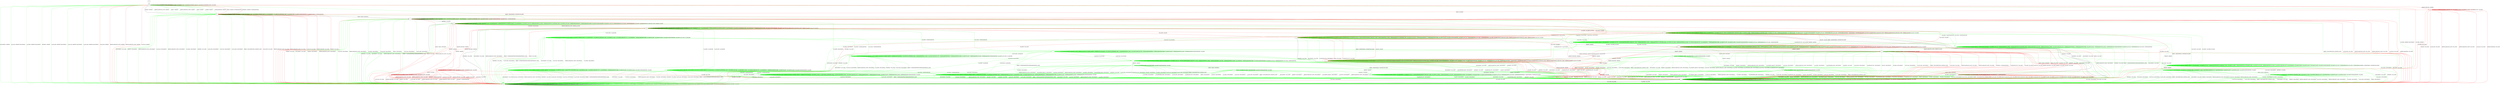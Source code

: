 digraph "" {
	graph ["Incoming time"=0.21213626861572266,
		"Outgoing time"=0.30437493324279785,
		Output="{'States': 36, 'Transitions': 837, 'Filename': '../results/ssh/DropBear-OpenSSH-cvc4-4.dot'}",
		Reference="{'States': 18, 'Transitions': 222, 'Filename': '../subjects/ssh/DropBear.dot'}",
		Solver=cvc4,
		Updated="{'States': 32, 'Transitions': 683, 'Filename': '../subjects/ssh/OpenSSH.dot'}",
		"f-measure"=0.15027624309392265,
		precision=0.09956076134699854,
		recall=0.3063063063063063
	];
	a -> a	[key=0,
		label="UA_PK_NOK / NO_CONN"];
	a -> a	[key=1,
		label="KEX30 / NO_CONN"];
	a -> a	[key=2,
		label="SERVICE_REQUEST_AUTH / NO_CONN"];
	a -> a	[key=3,
		label="SERVICE_REQUEST_CONN / NO_CONN"];
	a -> a	[key=4,
		label="NEWKEYS / NO_CONN"];
	a -> a	[key=5,
		label="CH_REQUEST_PTY / NO_CONN"];
	a -> a	[key=6,
		label="CH_OPEN / CH_MAX"];
	a -> a	[key=7,
		label="CH_DATA / NO_CONN"];
	a -> a	[key=8,
		label="UA_PK_OK / NO_CONN"];
	a -> a	[key=9,
		label="KEXINIT / NO_CONN"];
	a -> a	[key=10,
		label="CH_EOF / NO_CONN"];
	a -> a	[key=11,
		color=green,
		label="DISCONNECT / NO_CONN"];
	a -> a	[key=12,
		color=green,
		label="CH_WINDOW_ADJUST / NO_CONN"];
	a -> a	[key=13,
		color=green,
		label="DEBUG / NO_CONN"];
	a -> a	[key=14,
		color=green,
		label="UA_NONE / NO_CONN"];
	a -> a	[key=15,
		color=green,
		label="CH_EXTENDED_DATA / NO_CONN"];
	a -> a	[key=16,
		color=green,
		label="IGNORE / NO_CONN"];
	a -> a	[key=17,
		color=green,
		label="UNIMPLEMENTED / NO_CONN"];
	a -> a	[key=18,
		color=green,
		label="UA_PW_OK / NO_CONN"];
	a -> a	[key=19,
		color=green,
		label="UA_PW_NOK / NO_CONN"];
	a -> a	[key=20,
		color=green,
		label="REKEY / NO_CONN|NO_CONN|NO_CONN"];
	a -> a	[key=21,
		color=red,
		label="KEXINIT_PROCEED / NO_CONN"];
	a -> n	[key=0,
		label="CH_CLOSE / NO_CONN"];
	b -> d	[key=0];
	c -> a	[key=0,
		color=green,
		label="DISCONNECT / NO_CONN"];
	c -> a	[key=1,
		color=green,
		label="KEXINIT / DISCONNECT"];
	c -> a	[key=2,
		color=green,
		label="SERVICE_REQUEST_AUTH / DISCONNECT"];
	c -> a	[key=3,
		color=green,
		label="CH_WINDOW_ADJUST / DISCONNECT"];
	c -> a	[key=4,
		color=green,
		label="UA_PK_OK / DISCONNECT"];
	c -> a	[key=5,
		color=green,
		label="SERVICE_REQUEST_CONN / DISCONNECT"];
	c -> a	[key=6,
		color=green,
		label="UA_NONE / DISCONNECT"];
	c -> a	[key=7,
		color=green,
		label="CH_EXTENDED_DATA / DISCONNECT"];
	c -> a	[key=8,
		color=green,
		label="UA_PK_NOK / DISCONNECT"];
	c -> a	[key=9,
		color=green,
		label="CH_REQUEST_PTY / DISCONNECT"];
	c -> a	[key=10,
		color=green,
		label="KEX30 / DISCONNECT"];
	c -> a	[key=11,
		color=green,
		label="CH_EOF / DISCONNECT"];
	c -> a	[key=12,
		color=green,
		label="CH_DATA / DISCONNECT"];
	c -> a	[key=13,
		color=green,
		label="UA_PW_OK / DISCONNECT"];
	c -> a	[key=14,
		color=green,
		label="UA_PW_NOK / DISCONNECT"];
	c -> a	[key=15,
		color=green,
		label="REKEY / DISCONNECT|NO_CONN|NO_CONN"];
	c -> a	[key=16,
		color=red,
		label="UA_PK_NOK / NO_CONN"];
	c -> a	[key=17,
		color=red,
		label="SERVICE_REQUEST_AUTH / NO_CONN"];
	c -> a	[key=18,
		color=red,
		label="SERVICE_REQUEST_CONN / NO_CONN"];
	c -> a	[key=19,
		color=red,
		label="CH_REQUEST_PTY / NO_CONN"];
	c -> a	[key=20,
		color=red,
		label="CH_DATA / NO_CONN"];
	c -> a	[key=21,
		color=red,
		label="UA_PK_OK / NO_CONN"];
	c -> a	[key=22,
		color=red,
		label="KEXINIT_PROCEED / NO_CONN"];
	c -> a	[key=23,
		color=red,
		label="KEXINIT / NO_CONN"];
	c -> a	[key=24,
		color=red,
		label="CH_EOF / NO_CONN"];
	c -> c	[key=0,
		label="CH_OPEN / CH_MAX"];
	c -> c	[key=1,
		color=green,
		label="DEBUG / NO_RESP"];
	c -> c	[key=2,
		color=green,
		label="IGNORE / NO_RESP"];
	c -> c	[key=3,
		color=green,
		label="UNIMPLEMENTED / NO_RESP"];
	c -> c	[key=4,
		color=red,
		label="KEX30 / UNIMPLEMENTED"];
	c -> h	[key=0,
		label="NEWKEYS / NO_RESP"];
	c -> n	[key=0,
		color=green,
		label="CH_CLOSE / DISCONNECT"];
	c -> n	[key=1,
		color=red,
		label="CH_CLOSE / NO_CONN"];
	d -> a	[key=0,
		color=green,
		label="CH_OPEN / KEXINIT+DISCONNECT"];
	d -> a	[key=1,
		color=red,
		label="CH_OPEN / KEXINIT"];
	d -> d	[key=0,
		label="CH_REQUEST_PTY / CH_NONE"];
	d -> d	[key=1,
		label="CH_DATA / CH_NONE"];
	d -> d	[key=2,
		label="CH_CLOSE / CH_NONE"];
	d -> d	[key=3,
		label="CH_EOF / CH_NONE"];
	d -> d	[key=4,
		color=green,
		label="CH_WINDOW_ADJUST / CH_NONE"];
	d -> d	[key=5,
		color=green,
		label="CH_EXTENDED_DATA / CH_NONE"];
	d -> g	[key=0,
		label="KEXINIT / KEXINIT"];
	d -> g	[key=1,
		color=green,
		label="SERVICE_REQUEST_AUTH / KEXINIT"];
	d -> g	[key=2,
		color=green,
		label="DEBUG / KEXINIT"];
	d -> g	[key=3,
		color=green,
		label="SERVICE_REQUEST_CONN / KEXINIT"];
	d -> g	[key=4,
		color=green,
		label="KEX30 / KEXINIT"];
	d -> g	[key=5,
		color=green,
		label="IGNORE / KEXINIT"];
	d -> g	[key=6,
		color=green,
		label="UNIMPLEMENTED / KEXINIT"];
	d -> g	[key=7,
		color=red,
		label="KEX30 / KEXINIT+UNIMPLEMENTED"];
	d -> g	[key=8,
		color=red,
		label="NEWKEYS / KEXINIT+UNIMPLEMENTED"];
	d -> k	[key=0,
		color=green,
		label="REKEY / KEXINIT|KEX31+NEWKEYS|NO_RESP"];
	d -> n	[key=0,
		color=green,
		label="DISCONNECT / KEXINIT"];
	d -> n	[key=1,
		color=green,
		label="UA_PK_OK / KEXINIT+DISCONNECT"];
	d -> n	[key=2,
		color=green,
		label="UA_NONE / KEXINIT+DISCONNECT"];
	d -> n	[key=3,
		color=green,
		label="NEWKEYS / KEXINIT"];
	d -> n	[key=4,
		color=green,
		label="UA_PK_NOK / KEXINIT+DISCONNECT"];
	d -> n	[key=5,
		color=green,
		label="UA_PW_OK / KEXINIT+DISCONNECT"];
	d -> n	[key=6,
		color=green,
		label="UA_PW_NOK / KEXINIT+DISCONNECT"];
	d -> n	[key=7,
		color=red,
		label="UA_PK_NOK / KEXINIT"];
	d -> n	[key=8,
		color=red,
		label="SERVICE_REQUEST_AUTH / KEXINIT"];
	d -> n	[key=9,
		color=red,
		label="SERVICE_REQUEST_CONN / KEXINIT"];
	d -> n	[key=10,
		color=red,
		label="UA_PK_OK / KEXINIT"];
	gg	[color=red];
	d -> gg	[key=0,
		color=red,
		label="KEXINIT_PROCEED / KEXINIT"];
	e -> a	[key=0,
		label="NEWKEYS / NO_CONN"];
	e -> a	[key=1,
		color=green,
		label="DISCONNECT / NO_CONN"];
	e -> a	[key=2,
		color=green,
		label="CH_REQUEST_PTY / DISCONNECT"];
	e -> a	[key=3,
		color=red,
		label="KEX30 / NO_CONN"];
	e -> a	[key=4,
		color=red,
		label="CH_REQUEST_PTY / NO_CONN"];
	e -> e	[key=0,
		label="CH_OPEN / CH_MAX"];
	e -> e	[key=1,
		label="CH_DATA / NO_RESP"];
	e -> e	[key=2,
		color=green,
		label="SERVICE_REQUEST_AUTH / UNIMPLEMENTED"];
	e -> e	[key=3,
		color=green,
		label="CH_WINDOW_ADJUST / NO_RESP"];
	e -> e	[key=4,
		color=green,
		label="DEBUG / NO_RESP"];
	e -> e	[key=5,
		color=green,
		label="UA_PK_OK / UNIMPLEMENTED"];
	e -> e	[key=6,
		color=green,
		label="SERVICE_REQUEST_CONN / UNIMPLEMENTED"];
	e -> e	[key=7,
		color=green,
		label="UA_NONE / UNIMPLEMENTED"];
	e -> e	[key=8,
		color=green,
		label="CH_EXTENDED_DATA / NO_RESP"];
	e -> e	[key=9,
		color=green,
		label="UA_PK_NOK / UNIMPLEMENTED"];
	e -> e	[key=10,
		color=green,
		label="KEX30 / UNIMPLEMENTED"];
	e -> e	[key=11,
		color=green,
		label="IGNORE / NO_RESP"];
	e -> e	[key=12,
		color=green,
		label="CH_EOF / NO_RESP"];
	e -> e	[key=13,
		color=green,
		label="UNIMPLEMENTED / NO_RESP"];
	e -> e	[key=14,
		color=green,
		label="UA_PW_OK / UNIMPLEMENTED"];
	e -> e	[key=15,
		color=green,
		label="UA_PW_NOK / UNIMPLEMENTED"];
	e -> e	[key=16,
		color=red,
		label="UA_PK_NOK / NO_RESP"];
	e -> e	[key=17,
		color=red,
		label="SERVICE_REQUEST_AUTH / SERVICE_ACCEPT"];
	e -> e	[key=18,
		color=red,
		label="SERVICE_REQUEST_CONN / SERVICE_ACCEPT"];
	e -> e	[key=19,
		color=red,
		label="UA_PK_OK / NO_RESP"];
	e -> f	[key=0,
		label="KEXINIT / KEXINIT"];
	e -> j	[key=0,
		color=green,
		label="REKEY / KEXINIT|KEX31+NEWKEYS|NO_RESP"];
	e -> j	[key=1,
		color=red,
		label="CH_EOF / CH_EOF"];
	e -> m	[key=0,
		color=red,
		label="CH_CLOSE / CH_EOF"];
	p	[color=green];
	e -> p	[key=0,
		color=green,
		label="CH_CLOSE / CH_CLOSE"];
	jj	[color=red];
	e -> jj	[key=0,
		color=red,
		label="KEXINIT_PROCEED / KEXINIT"];
	f -> a	[key=0,
		color=green,
		label="DISCONNECT / NO_CONN"];
	f -> a	[key=1,
		color=green,
		label="KEXINIT / DISCONNECT"];
	f -> a	[key=2,
		color=green,
		label="SERVICE_REQUEST_AUTH / DISCONNECT"];
	f -> a	[key=3,
		color=green,
		label="CH_WINDOW_ADJUST / DISCONNECT"];
	f -> a	[key=4,
		color=green,
		label="UA_PK_OK / DISCONNECT"];
	f -> a	[key=5,
		color=green,
		label="SERVICE_REQUEST_CONN / DISCONNECT"];
	f -> a	[key=6,
		color=green,
		label="UA_NONE / DISCONNECT"];
	f -> a	[key=7,
		color=green,
		label="CH_EXTENDED_DATA / DISCONNECT"];
	f -> a	[key=8,
		color=green,
		label="NEWKEYS / NO_CONN"];
	f -> a	[key=9,
		color=green,
		label="UA_PK_NOK / DISCONNECT"];
	f -> a	[key=10,
		color=green,
		label="CH_REQUEST_PTY / DISCONNECT"];
	f -> a	[key=11,
		color=green,
		label="CH_EOF / DISCONNECT"];
	f -> a	[key=12,
		color=green,
		label="CH_DATA / DISCONNECT"];
	f -> a	[key=13,
		color=green,
		label="UA_PW_OK / DISCONNECT"];
	f -> a	[key=14,
		color=green,
		label="UA_PW_NOK / DISCONNECT"];
	f -> a	[key=15,
		color=green,
		label="REKEY / DISCONNECT|NO_CONN|NO_CONN"];
	f -> a	[key=16,
		color=red,
		label="UA_PK_NOK / NO_CONN"];
	f -> a	[key=17,
		color=red,
		label="SERVICE_REQUEST_AUTH / NO_CONN"];
	f -> a	[key=18,
		color=red,
		label="SERVICE_REQUEST_CONN / NO_CONN"];
	f -> a	[key=19,
		color=red,
		label="NEWKEYS / UNIMPLEMENTED"];
	f -> a	[key=20,
		color=red,
		label="CH_REQUEST_PTY / NO_CONN"];
	f -> a	[key=21,
		color=red,
		label="CH_DATA / NO_CONN"];
	f -> a	[key=22,
		color=red,
		label="UA_PK_OK / NO_CONN"];
	f -> a	[key=23,
		color=red,
		label="KEXINIT_PROCEED / NO_CONN"];
	f -> a	[key=24,
		color=red,
		label="KEXINIT / NO_CONN"];
	f -> a	[key=25,
		color=red,
		label="CH_EOF / NO_CONN"];
	f -> c	[key=0,
		color=red,
		label="KEX30 / KEX31+NEWKEYS"];
	f -> f	[key=0,
		label="CH_OPEN / CH_MAX"];
	f -> f	[key=1,
		color=green,
		label="DEBUG / NO_RESP"];
	f -> f	[key=2,
		color=green,
		label="IGNORE / NO_RESP"];
	f -> f	[key=3,
		color=green,
		label="UNIMPLEMENTED / NO_RESP"];
	f -> n	[key=0,
		color=green,
		label="CH_CLOSE / DISCONNECT"];
	f -> n	[key=1,
		color=red,
		label="CH_CLOSE / NO_CONN"];
	ff	[color=green];
	f -> ff	[key=0,
		color=green,
		label="KEX30 / KEX31+NEWKEYS"];
	g -> a	[key=0,
		color=green,
		label="CH_OPEN / DISCONNECT"];
	g -> a	[key=1,
		color=red,
		label="CH_OPEN / NO_CONN"];
	g -> g	[key=0,
		label="CH_REQUEST_PTY / CH_NONE"];
	g -> g	[key=1,
		label="CH_DATA / CH_NONE"];
	g -> g	[key=2,
		label="CH_CLOSE / CH_NONE"];
	g -> g	[key=3,
		label="CH_EOF / CH_NONE"];
	g -> g	[key=4,
		color=green,
		label="CH_WINDOW_ADJUST / CH_NONE"];
	g -> g	[key=5,
		color=green,
		label="DEBUG / NO_RESP"];
	g -> g	[key=6,
		color=green,
		label="CH_EXTENDED_DATA / CH_NONE"];
	g -> g	[key=7,
		color=green,
		label="IGNORE / NO_RESP"];
	g -> g	[key=8,
		color=green,
		label="UNIMPLEMENTED / NO_RESP"];
	g -> g	[key=9,
		color=red,
		label="NEWKEYS / UNIMPLEMENTED"];
	g -> l	[key=0,
		label="KEX30 / KEX31+NEWKEYS"];
	g -> n	[key=0,
		color=green,
		label="DISCONNECT / NO_CONN"];
	g -> n	[key=1,
		color=green,
		label="KEXINIT / DISCONNECT"];
	g -> n	[key=2,
		color=green,
		label="SERVICE_REQUEST_AUTH / DISCONNECT"];
	g -> n	[key=3,
		color=green,
		label="UA_PK_OK / DISCONNECT"];
	g -> n	[key=4,
		color=green,
		label="SERVICE_REQUEST_CONN / DISCONNECT"];
	g -> n	[key=5,
		color=green,
		label="UA_NONE / DISCONNECT"];
	g -> n	[key=6,
		color=green,
		label="NEWKEYS / NO_CONN"];
	g -> n	[key=7,
		color=green,
		label="UA_PK_NOK / DISCONNECT"];
	g -> n	[key=8,
		color=green,
		label="UA_PW_OK / DISCONNECT"];
	g -> n	[key=9,
		color=green,
		label="UA_PW_NOK / DISCONNECT"];
	g -> n	[key=10,
		color=green,
		label="REKEY / DISCONNECT|NO_CONN|NO_CONN"];
	g -> n	[key=11,
		color=red,
		label="UA_PK_NOK / NO_CONN"];
	g -> n	[key=12,
		color=red,
		label="SERVICE_REQUEST_AUTH / NO_CONN"];
	g -> n	[key=13,
		color=red,
		label="SERVICE_REQUEST_CONN / NO_CONN"];
	g -> n	[key=14,
		color=red,
		label="UA_PK_OK / NO_CONN"];
	g -> n	[key=15,
		color=red,
		label="KEXINIT_PROCEED / NO_CONN"];
	g -> n	[key=16,
		color=red,
		label="KEXINIT / NO_CONN"];
	h -> a	[key=0,
		label="NEWKEYS / NO_CONN"];
	h -> a	[key=1,
		color=green,
		label="DISCONNECT / NO_CONN"];
	h -> a	[key=2,
		color=red,
		label="KEX30 / NO_CONN"];
	h -> e	[key=0,
		color=red,
		label="CH_REQUEST_PTY / CH_SUCCESS"];
	h -> f	[key=0,
		color=red,
		label="KEXINIT / KEXINIT"];
	h -> h	[key=0,
		label="CH_OPEN / CH_MAX"];
	h -> h	[key=1,
		label="CH_DATA / NO_RESP"];
	h -> h	[key=2,
		color=green,
		label="SERVICE_REQUEST_AUTH / NO_RESP"];
	h -> h	[key=3,
		color=green,
		label="CH_WINDOW_ADJUST / NO_RESP"];
	h -> h	[key=4,
		color=green,
		label="DEBUG / NO_RESP"];
	h -> h	[key=5,
		color=green,
		label="UA_PK_OK / UNIMPLEMENTED"];
	h -> h	[key=6,
		color=green,
		label="SERVICE_REQUEST_CONN / NO_RESP"];
	h -> h	[key=7,
		color=green,
		label="UA_NONE / UNIMPLEMENTED"];
	h -> h	[key=8,
		color=green,
		label="CH_EXTENDED_DATA / NO_RESP"];
	h -> h	[key=9,
		color=green,
		label="UA_PK_NOK / UNIMPLEMENTED"];
	h -> h	[key=10,
		color=green,
		label="KEX30 / NO_RESP"];
	h -> h	[key=11,
		color=green,
		label="IGNORE / NO_RESP"];
	h -> h	[key=12,
		color=green,
		label="CH_EOF / NO_RESP"];
	h -> h	[key=13,
		color=green,
		label="UNIMPLEMENTED / NO_RESP"];
	h -> h	[key=14,
		color=green,
		label="UA_PW_OK / UNIMPLEMENTED"];
	h -> h	[key=15,
		color=green,
		label="UA_PW_NOK / UNIMPLEMENTED"];
	h -> h	[key=16,
		color=green,
		label="REKEY / KEXINIT|KEX31+NEWKEYS|NO_RESP"];
	h -> h	[key=17,
		color=red,
		label="UA_PK_NOK / NO_RESP"];
	h -> h	[key=18,
		color=red,
		label="SERVICE_REQUEST_AUTH / SERVICE_ACCEPT"];
	h -> h	[key=19,
		color=red,
		label="SERVICE_REQUEST_CONN / SERVICE_ACCEPT"];
	h -> h	[key=20,
		color=red,
		label="UA_PK_OK / NO_RESP"];
	h -> i	[key=0,
		color=red,
		label="CH_EOF / CH_EOF"];
	h -> j	[key=0,
		color=green,
		label="CH_REQUEST_PTY / CH_SUCCESS"];
	h -> m	[key=0,
		color=red,
		label="CH_CLOSE / CH_EOF"];
	v	[color=green];
	h -> v	[key=0,
		color=green,
		label="CH_CLOSE / CH_CLOSE"];
	bb	[color=green];
	h -> bb	[key=0,
		color=green,
		label="KEXINIT / KEXINIT"];
	h -> jj	[key=0,
		color=red,
		label="KEXINIT_PROCEED / KEXINIT"];
	i -> a	[key=0,
		label="NEWKEYS / NO_CONN"];
	i -> a	[key=1,
		color=green,
		label="DISCONNECT / NO_CONN"];
	i -> a	[key=2,
		color=red,
		label="KEX30 / NO_CONN"];
	i -> a	[key=3,
		color=red,
		label="CH_DATA / NO_CONN"];
	i -> e	[key=0,
		color=green,
		label="CH_REQUEST_PTY / CH_SUCCESS"];
	i -> f	[key=0,
		color=red,
		label="KEXINIT / KEXINIT"];
	i -> h	[key=0,
		color=green,
		label="REKEY / KEXINIT|KEX31+NEWKEYS|NO_RESP"];
	i -> i	[key=0,
		label="CH_OPEN / CH_MAX"];
	i -> i	[key=1,
		label="CH_EOF / NO_RESP"];
	i -> i	[key=2,
		color=green,
		label="SERVICE_REQUEST_AUTH / UNIMPLEMENTED"];
	i -> i	[key=3,
		color=green,
		label="CH_WINDOW_ADJUST / NO_RESP"];
	i -> i	[key=4,
		color=green,
		label="DEBUG / NO_RESP"];
	i -> i	[key=5,
		color=green,
		label="UA_PK_OK / UNIMPLEMENTED"];
	i -> i	[key=6,
		color=green,
		label="SERVICE_REQUEST_CONN / UNIMPLEMENTED"];
	i -> i	[key=7,
		color=green,
		label="UA_NONE / UNIMPLEMENTED"];
	i -> i	[key=8,
		color=green,
		label="CH_EXTENDED_DATA / NO_RESP"];
	i -> i	[key=9,
		color=green,
		label="UA_PK_NOK / UNIMPLEMENTED"];
	i -> i	[key=10,
		color=green,
		label="KEX30 / UNIMPLEMENTED"];
	i -> i	[key=11,
		color=green,
		label="IGNORE / NO_RESP"];
	i -> i	[key=12,
		color=green,
		label="CH_DATA / NO_RESP"];
	i -> i	[key=13,
		color=green,
		label="UNIMPLEMENTED / NO_RESP"];
	i -> i	[key=14,
		color=green,
		label="UA_PW_OK / UNIMPLEMENTED"];
	i -> i	[key=15,
		color=green,
		label="UA_PW_NOK / UNIMPLEMENTED"];
	i -> i	[key=16,
		color=red,
		label="UA_PK_NOK / NO_RESP"];
	i -> i	[key=17,
		color=red,
		label="SERVICE_REQUEST_AUTH / SERVICE_ACCEPT"];
	i -> i	[key=18,
		color=red,
		label="SERVICE_REQUEST_CONN / SERVICE_ACCEPT"];
	i -> i	[key=19,
		color=red,
		label="UA_PK_OK / NO_RESP"];
	i -> j	[key=0,
		color=red,
		label="CH_REQUEST_PTY / CH_SUCCESS"];
	i -> m	[key=0,
		color=red,
		label="CH_CLOSE / NO_RESP"];
	i -> p	[key=0,
		color=green,
		label="CH_CLOSE / CH_CLOSE"];
	i -> bb	[key=0,
		color=green,
		label="KEXINIT / KEXINIT"];
	i -> jj	[key=0,
		color=red,
		label="KEXINIT_PROCEED / KEXINIT"];
	j -> a	[key=0,
		label="NEWKEYS / NO_CONN"];
	j -> a	[key=1,
		color=green,
		label="DISCONNECT / NO_CONN"];
	j -> a	[key=2,
		color=green,
		label="CH_REQUEST_PTY / DISCONNECT"];
	j -> a	[key=3,
		color=red,
		label="KEX30 / NO_CONN"];
	j -> a	[key=4,
		color=red,
		label="CH_REQUEST_PTY / NO_CONN"];
	j -> a	[key=5,
		color=red,
		label="CH_DATA / NO_CONN"];
	j -> f	[key=0,
		label="KEXINIT / KEXINIT"];
	j -> j	[key=0,
		label="CH_OPEN / CH_MAX"];
	j -> j	[key=1,
		label="CH_EOF / NO_RESP"];
	j -> j	[key=2,
		color=green,
		label="SERVICE_REQUEST_AUTH / NO_RESP"];
	j -> j	[key=3,
		color=green,
		label="CH_WINDOW_ADJUST / NO_RESP"];
	j -> j	[key=4,
		color=green,
		label="DEBUG / NO_RESP"];
	j -> j	[key=5,
		color=green,
		label="UA_PK_OK / UNIMPLEMENTED"];
	j -> j	[key=6,
		color=green,
		label="SERVICE_REQUEST_CONN / NO_RESP"];
	j -> j	[key=7,
		color=green,
		label="UA_NONE / UNIMPLEMENTED"];
	j -> j	[key=8,
		color=green,
		label="CH_EXTENDED_DATA / NO_RESP"];
	j -> j	[key=9,
		color=green,
		label="UA_PK_NOK / UNIMPLEMENTED"];
	j -> j	[key=10,
		color=green,
		label="KEX30 / NO_RESP"];
	j -> j	[key=11,
		color=green,
		label="IGNORE / NO_RESP"];
	j -> j	[key=12,
		color=green,
		label="CH_DATA / NO_RESP"];
	j -> j	[key=13,
		color=green,
		label="UNIMPLEMENTED / NO_RESP"];
	j -> j	[key=14,
		color=green,
		label="UA_PW_OK / UNIMPLEMENTED"];
	j -> j	[key=15,
		color=green,
		label="UA_PW_NOK / UNIMPLEMENTED"];
	j -> j	[key=16,
		color=green,
		label="REKEY / KEXINIT|KEX31+NEWKEYS|NO_RESP"];
	j -> j	[key=17,
		color=red,
		label="UA_PK_NOK / NO_RESP"];
	j -> j	[key=18,
		color=red,
		label="SERVICE_REQUEST_AUTH / SERVICE_ACCEPT"];
	j -> j	[key=19,
		color=red,
		label="SERVICE_REQUEST_CONN / SERVICE_ACCEPT"];
	j -> j	[key=20,
		color=red,
		label="UA_PK_OK / NO_RESP"];
	j -> m	[key=0,
		color=red,
		label="CH_CLOSE / NO_RESP"];
	j -> v	[key=0,
		color=green,
		label="CH_CLOSE / CH_CLOSE"];
	j -> jj	[key=0,
		color=red,
		label="KEXINIT_PROCEED / KEXINIT"];
	k -> a	[key=0,
		color=red,
		label="CH_OPEN / NO_CONN"];
	k -> k	[key=0,
		label="CH_REQUEST_PTY / CH_NONE"];
	k -> k	[key=1,
		label="CH_DATA / CH_NONE"];
	k -> k	[key=2,
		label="CH_CLOSE / CH_NONE"];
	k -> k	[key=3,
		label="CH_EOF / CH_NONE"];
	k -> k	[key=4,
		color=green,
		label="KEXINIT / UNIMPLEMENTED"];
	k -> k	[key=5,
		color=green,
		label="CH_WINDOW_ADJUST / CH_NONE"];
	k -> k	[key=6,
		color=green,
		label="DEBUG / NO_RESP"];
	k -> k	[key=7,
		color=green,
		label="UA_PK_OK / UNIMPLEMENTED"];
	k -> k	[key=8,
		color=green,
		label="UA_NONE / UNIMPLEMENTED"];
	k -> k	[key=9,
		color=green,
		label="CH_EXTENDED_DATA / CH_NONE"];
	k -> k	[key=10,
		color=green,
		label="UA_PK_NOK / UNIMPLEMENTED"];
	k -> k	[key=11,
		color=green,
		label="KEX30 / UNIMPLEMENTED"];
	k -> k	[key=12,
		color=green,
		label="IGNORE / NO_RESP"];
	k -> k	[key=13,
		color=green,
		label="UNIMPLEMENTED / NO_RESP"];
	k -> k	[key=14,
		color=green,
		label="UA_PW_OK / UNIMPLEMENTED"];
	k -> k	[key=15,
		color=green,
		label="UA_PW_NOK / UNIMPLEMENTED"];
	k -> k	[key=16,
		color=red,
		label="UA_PK_NOK / UA_FAILURE"];
	k -> k	[key=17,
		color=red,
		label="SERVICE_REQUEST_AUTH / SERVICE_ACCEPT"];
	k -> m	[key=0,
		color=green,
		label="SERVICE_REQUEST_AUTH / SERVICE_ACCEPT"];
	k -> m	[key=1,
		color=red,
		label="UA_PK_OK / UA_SUCCESS"];
	k -> n	[key=0,
		label="NEWKEYS / NO_CONN"];
	k -> n	[key=1,
		color=green,
		label="DISCONNECT / NO_CONN"];
	k -> n	[key=2,
		color=green,
		label="SERVICE_REQUEST_CONN / DISCONNECT"];
	k -> n	[key=3,
		color=green,
		label="REKEY / UNIMPLEMENTED|UNIMPLEMENTED|NO_CONN"];
	k -> n	[key=4,
		color=red,
		label="KEX30 / NO_CONN"];
	k -> n	[key=5,
		color=red,
		label="SERVICE_REQUEST_CONN / NO_CONN"];
	o	[color=green];
	k -> o	[key=0,
		color=green,
		label="CH_OPEN / UNIMPLEMENTED"];
	hh	[color=red];
	k -> hh	[key=0,
		color=red,
		label="KEXINIT_PROCEED / KEXINIT"];
	ii	[color=red];
	k -> ii	[key=0,
		color=red,
		label="KEXINIT / KEXINIT"];
	l -> a	[key=0,
		color=green,
		label="CH_OPEN / DISCONNECT"];
	l -> a	[key=1,
		color=red,
		label="CH_OPEN / NO_CONN"];
	l -> k	[key=0,
		label="NEWKEYS / NO_RESP"];
	l -> l	[key=0,
		label="CH_REQUEST_PTY / CH_NONE"];
	l -> l	[key=1,
		label="CH_DATA / CH_NONE"];
	l -> l	[key=2,
		label="CH_CLOSE / CH_NONE"];
	l -> l	[key=3,
		label="CH_EOF / CH_NONE"];
	l -> l	[key=4,
		color=green,
		label="CH_WINDOW_ADJUST / CH_NONE"];
	l -> l	[key=5,
		color=green,
		label="DEBUG / NO_RESP"];
	l -> l	[key=6,
		color=green,
		label="CH_EXTENDED_DATA / CH_NONE"];
	l -> l	[key=7,
		color=green,
		label="IGNORE / NO_RESP"];
	l -> l	[key=8,
		color=green,
		label="UNIMPLEMENTED / NO_RESP"];
	l -> l	[key=9,
		color=red,
		label="KEX30 / UNIMPLEMENTED"];
	l -> n	[key=0,
		color=green,
		label="DISCONNECT / NO_CONN"];
	l -> n	[key=1,
		color=green,
		label="KEXINIT / DISCONNECT"];
	l -> n	[key=2,
		color=green,
		label="SERVICE_REQUEST_AUTH / DISCONNECT"];
	l -> n	[key=3,
		color=green,
		label="UA_PK_OK / DISCONNECT"];
	l -> n	[key=4,
		color=green,
		label="SERVICE_REQUEST_CONN / DISCONNECT"];
	l -> n	[key=5,
		color=green,
		label="UA_NONE / DISCONNECT"];
	l -> n	[key=6,
		color=green,
		label="UA_PK_NOK / DISCONNECT"];
	l -> n	[key=7,
		color=green,
		label="KEX30 / DISCONNECT"];
	l -> n	[key=8,
		color=green,
		label="UA_PW_OK / DISCONNECT"];
	l -> n	[key=9,
		color=green,
		label="UA_PW_NOK / DISCONNECT"];
	l -> n	[key=10,
		color=green,
		label="REKEY / DISCONNECT|NO_CONN|NO_CONN"];
	l -> n	[key=11,
		color=red,
		label="UA_PK_NOK / NO_CONN"];
	l -> n	[key=12,
		color=red,
		label="SERVICE_REQUEST_AUTH / NO_CONN"];
	l -> n	[key=13,
		color=red,
		label="SERVICE_REQUEST_CONN / NO_CONN"];
	l -> n	[key=14,
		color=red,
		label="UA_PK_OK / NO_CONN"];
	l -> n	[key=15,
		color=red,
		label="KEXINIT_PROCEED / NO_CONN"];
	l -> n	[key=16,
		color=red,
		label="KEXINIT / NO_CONN"];
	m -> h	[key=0,
		color=red,
		label="CH_OPEN / CH_OPEN_SUCCESS"];
	m -> m	[key=0,
		label="SERVICE_REQUEST_AUTH / SERVICE_ACCEPT"];
	m -> m	[key=1,
		label="CH_REQUEST_PTY / CH_NONE"];
	m -> m	[key=2,
		label="CH_DATA / CH_NONE"];
	m -> m	[key=3,
		label="CH_CLOSE / CH_NONE"];
	m -> m	[key=4,
		label="CH_EOF / CH_NONE"];
	m -> m	[key=5,
		color=green,
		label="KEXINIT / UNIMPLEMENTED"];
	m -> m	[key=6,
		color=green,
		label="CH_WINDOW_ADJUST / CH_NONE"];
	m -> m	[key=7,
		color=green,
		label="DEBUG / NO_RESP"];
	m -> m	[key=8,
		color=green,
		label="CH_EXTENDED_DATA / CH_NONE"];
	m -> m	[key=9,
		color=green,
		label="KEX30 / UNIMPLEMENTED"];
	m -> m	[key=10,
		color=green,
		label="IGNORE / NO_RESP"];
	m -> m	[key=11,
		color=green,
		label="UNIMPLEMENTED / NO_RESP"];
	m -> m	[key=12,
		color=red,
		label="UA_PK_NOK / NO_RESP"];
	m -> m	[key=13,
		color=red,
		label="SERVICE_REQUEST_CONN / SERVICE_ACCEPT"];
	m -> m	[key=14,
		color=red,
		label="UA_PK_OK / NO_RESP"];
	m -> n	[key=0,
		label="NEWKEYS / NO_CONN"];
	m -> n	[key=1,
		color=green,
		label="DISCONNECT / NO_CONN"];
	m -> n	[key=2,
		color=green,
		label="SERVICE_REQUEST_CONN / DISCONNECT"];
	m -> n	[key=3,
		color=green,
		label="REKEY / UNIMPLEMENTED|UNIMPLEMENTED|NO_CONN"];
	m -> n	[key=4,
		color=red,
		label="KEX30 / NO_CONN"];
	m -> p	[key=0,
		color=green,
		label="UA_PK_OK / UA_SUCCESS"];
	m -> p	[key=1,
		color=green,
		label="UA_PW_OK / UA_SUCCESS"];
	q	[color=green];
	m -> q	[key=0,
		color=green,
		label="UA_PW_NOK / UA_FAILURE"];
	r	[color=green];
	m -> r	[key=0,
		color=green,
		label="UA_NONE / UA_FAILURE"];
	s	[color=green];
	m -> s	[key=0,
		color=green,
		label="UA_PK_NOK / UA_FAILURE"];
	t	[color=green];
	m -> t	[key=0,
		color=green,
		label="CH_OPEN / UNIMPLEMENTED"];
	m -> hh	[key=0,
		color=red,
		label="KEXINIT_PROCEED / KEXINIT"];
	m -> ii	[key=0,
		color=red,
		label="KEXINIT / KEXINIT"];
	n -> a	[key=0,
		label="CH_OPEN / NO_CONN"];
	n -> n	[key=0,
		label="UA_PK_NOK / NO_CONN"];
	n -> n	[key=1,
		label="KEX30 / NO_CONN"];
	n -> n	[key=2,
		label="SERVICE_REQUEST_AUTH / NO_CONN"];
	n -> n	[key=3,
		label="SERVICE_REQUEST_CONN / NO_CONN"];
	n -> n	[key=4,
		label="NEWKEYS / NO_CONN"];
	n -> n	[key=5,
		label="CH_REQUEST_PTY / CH_NONE"];
	n -> n	[key=6,
		label="CH_DATA / CH_NONE"];
	n -> n	[key=7,
		label="UA_PK_OK / NO_CONN"];
	n -> n	[key=8,
		label="CH_CLOSE / CH_NONE"];
	n -> n	[key=9,
		label="KEXINIT / NO_CONN"];
	n -> n	[key=10,
		label="CH_EOF / CH_NONE"];
	n -> n	[key=11,
		color=green,
		label="DISCONNECT / NO_CONN"];
	n -> n	[key=12,
		color=green,
		label="CH_WINDOW_ADJUST / CH_NONE"];
	n -> n	[key=13,
		color=green,
		label="DEBUG / NO_CONN"];
	n -> n	[key=14,
		color=green,
		label="UA_NONE / NO_CONN"];
	n -> n	[key=15,
		color=green,
		label="CH_EXTENDED_DATA / CH_NONE"];
	n -> n	[key=16,
		color=green,
		label="IGNORE / NO_CONN"];
	n -> n	[key=17,
		color=green,
		label="UNIMPLEMENTED / NO_CONN"];
	n -> n	[key=18,
		color=green,
		label="UA_PW_OK / NO_CONN"];
	n -> n	[key=19,
		color=green,
		label="UA_PW_NOK / NO_CONN"];
	n -> n	[key=20,
		color=green,
		label="REKEY / NO_CONN|NO_CONN|NO_CONN"];
	n -> n	[key=21,
		color=red,
		label="KEXINIT_PROCEED / NO_CONN"];
	o -> a	[key=0,
		color=green,
		label="DISCONNECT / NO_CONN"];
	o -> a	[key=1,
		color=green,
		label="SERVICE_REQUEST_CONN / DISCONNECT"];
	o -> a	[key=2,
		color=green,
		label="NEWKEYS / NO_CONN"];
	o -> a	[key=3,
		color=green,
		label="REKEY / UNIMPLEMENTED|UNIMPLEMENTED|NO_CONN"];
	o -> k	[key=0,
		color=green,
		label="CH_CLOSE / UNIMPLEMENTED"];
	o -> o	[key=0,
		color=green,
		label="KEXINIT / UNIMPLEMENTED"];
	o -> o	[key=1,
		color=green,
		label="CH_WINDOW_ADJUST / UNIMPLEMENTED"];
	o -> o	[key=2,
		color=green,
		label="DEBUG / NO_RESP"];
	o -> o	[key=3,
		color=green,
		label="UA_PK_OK / UNIMPLEMENTED"];
	o -> o	[key=4,
		color=green,
		label="UA_NONE / UNIMPLEMENTED"];
	o -> o	[key=5,
		color=green,
		label="CH_EXTENDED_DATA / UNIMPLEMENTED"];
	o -> o	[key=6,
		color=green,
		label="UA_PK_NOK / UNIMPLEMENTED"];
	o -> o	[key=7,
		color=green,
		label="CH_OPEN / CH_MAX"];
	o -> o	[key=8,
		color=green,
		label="CH_REQUEST_PTY / UNIMPLEMENTED"];
	o -> o	[key=9,
		color=green,
		label="KEX30 / UNIMPLEMENTED"];
	o -> o	[key=10,
		color=green,
		label="IGNORE / NO_RESP"];
	o -> o	[key=11,
		color=green,
		label="CH_EOF / UNIMPLEMENTED"];
	o -> o	[key=12,
		color=green,
		label="CH_DATA / UNIMPLEMENTED"];
	o -> o	[key=13,
		color=green,
		label="UNIMPLEMENTED / NO_RESP"];
	o -> o	[key=14,
		color=green,
		label="UA_PW_OK / UNIMPLEMENTED"];
	o -> o	[key=15,
		color=green,
		label="UA_PW_NOK / UNIMPLEMENTED"];
	o -> t	[key=0,
		color=green,
		label="SERVICE_REQUEST_AUTH / SERVICE_ACCEPT"];
	p -> i	[key=0,
		color=green,
		label="CH_OPEN / CH_OPEN_SUCCESS"];
	p -> n	[key=0,
		color=green,
		label="DISCONNECT / NO_CONN"];
	p -> n	[key=1,
		color=green,
		label="NEWKEYS / NO_CONN"];
	p -> p	[key=0,
		color=green,
		label="SERVICE_REQUEST_AUTH / UNIMPLEMENTED"];
	p -> p	[key=1,
		color=green,
		label="CH_WINDOW_ADJUST / CH_NONE"];
	p -> p	[key=2,
		color=green,
		label="DEBUG / NO_RESP"];
	p -> p	[key=3,
		color=green,
		label="UA_PK_OK / UNIMPLEMENTED"];
	p -> p	[key=4,
		color=green,
		label="SERVICE_REQUEST_CONN / UNIMPLEMENTED"];
	p -> p	[key=5,
		color=green,
		label="UA_NONE / UNIMPLEMENTED"];
	p -> p	[key=6,
		color=green,
		label="CH_EXTENDED_DATA / CH_NONE"];
	p -> p	[key=7,
		color=green,
		label="UA_PK_NOK / UNIMPLEMENTED"];
	p -> p	[key=8,
		color=green,
		label="CH_CLOSE / CH_NONE"];
	p -> p	[key=9,
		color=green,
		label="CH_REQUEST_PTY / CH_NONE"];
	p -> p	[key=10,
		color=green,
		label="KEX30 / UNIMPLEMENTED"];
	p -> p	[key=11,
		color=green,
		label="IGNORE / NO_RESP"];
	p -> p	[key=12,
		color=green,
		label="CH_EOF / CH_NONE"];
	p -> p	[key=13,
		color=green,
		label="CH_DATA / CH_NONE"];
	p -> p	[key=14,
		color=green,
		label="UNIMPLEMENTED / NO_RESP"];
	p -> p	[key=15,
		color=green,
		label="UA_PW_OK / UNIMPLEMENTED"];
	p -> p	[key=16,
		color=green,
		label="UA_PW_NOK / UNIMPLEMENTED"];
	u	[color=green];
	p -> u	[key=0,
		color=green,
		label="KEXINIT / KEXINIT"];
	p -> v	[key=0,
		color=green,
		label="REKEY / KEXINIT|KEX31+NEWKEYS|NO_RESP"];
	q -> n	[key=0,
		color=green,
		label="DISCONNECT / NO_CONN"];
	q -> n	[key=1,
		color=green,
		label="UA_PK_OK / DISCONNECT"];
	q -> n	[key=2,
		color=green,
		label="SERVICE_REQUEST_CONN / DISCONNECT"];
	q -> n	[key=3,
		color=green,
		label="UA_NONE / DISCONNECT"];
	q -> n	[key=4,
		color=green,
		label="NEWKEYS / NO_CONN"];
	q -> n	[key=5,
		color=green,
		label="UA_PK_NOK / DISCONNECT"];
	q -> n	[key=6,
		color=green,
		label="REKEY / UNIMPLEMENTED|UNIMPLEMENTED|NO_CONN"];
	q -> p	[key=0,
		color=green,
		label="UA_PW_OK / UA_SUCCESS"];
	q -> q	[key=0,
		color=green,
		label="KEXINIT / UNIMPLEMENTED"];
	q -> q	[key=1,
		color=green,
		label="SERVICE_REQUEST_AUTH / SERVICE_ACCEPT"];
	q -> q	[key=2,
		color=green,
		label="CH_WINDOW_ADJUST / CH_NONE"];
	q -> q	[key=3,
		color=green,
		label="DEBUG / NO_RESP"];
	q -> q	[key=4,
		color=green,
		label="CH_EXTENDED_DATA / CH_NONE"];
	q -> q	[key=5,
		color=green,
		label="CH_CLOSE / CH_NONE"];
	q -> q	[key=6,
		color=green,
		label="CH_REQUEST_PTY / CH_NONE"];
	q -> q	[key=7,
		color=green,
		label="KEX30 / UNIMPLEMENTED"];
	q -> q	[key=8,
		color=green,
		label="IGNORE / NO_RESP"];
	q -> q	[key=9,
		color=green,
		label="CH_EOF / CH_NONE"];
	q -> q	[key=10,
		color=green,
		label="CH_DATA / CH_NONE"];
	q -> q	[key=11,
		color=green,
		label="UNIMPLEMENTED / NO_RESP"];
	q -> q	[key=12,
		color=green,
		label="UA_PW_NOK / UA_FAILURE"];
	w	[color=green];
	q -> w	[key=0,
		color=green,
		label="CH_OPEN / UNIMPLEMENTED"];
	r -> n	[key=0,
		color=green,
		label="DISCONNECT / NO_CONN"];
	r -> n	[key=1,
		color=green,
		label="UA_PK_OK / DISCONNECT"];
	r -> n	[key=2,
		color=green,
		label="SERVICE_REQUEST_CONN / DISCONNECT"];
	r -> n	[key=3,
		color=green,
		label="NEWKEYS / NO_CONN"];
	r -> n	[key=4,
		color=green,
		label="UA_PK_NOK / DISCONNECT"];
	r -> n	[key=5,
		color=green,
		label="UA_PW_OK / DISCONNECT"];
	r -> n	[key=6,
		color=green,
		label="UA_PW_NOK / DISCONNECT"];
	r -> n	[key=7,
		color=green,
		label="REKEY / UNIMPLEMENTED|UNIMPLEMENTED|NO_CONN"];
	r -> r	[key=0,
		color=green,
		label="KEXINIT / UNIMPLEMENTED"];
	r -> r	[key=1,
		color=green,
		label="SERVICE_REQUEST_AUTH / SERVICE_ACCEPT"];
	r -> r	[key=2,
		color=green,
		label="CH_WINDOW_ADJUST / CH_NONE"];
	r -> r	[key=3,
		color=green,
		label="DEBUG / NO_RESP"];
	r -> r	[key=4,
		color=green,
		label="UA_NONE / UA_FAILURE"];
	r -> r	[key=5,
		color=green,
		label="CH_EXTENDED_DATA / CH_NONE"];
	r -> r	[key=6,
		color=green,
		label="CH_CLOSE / CH_NONE"];
	r -> r	[key=7,
		color=green,
		label="CH_REQUEST_PTY / CH_NONE"];
	r -> r	[key=8,
		color=green,
		label="KEX30 / UNIMPLEMENTED"];
	r -> r	[key=9,
		color=green,
		label="IGNORE / NO_RESP"];
	r -> r	[key=10,
		color=green,
		label="CH_EOF / CH_NONE"];
	r -> r	[key=11,
		color=green,
		label="CH_DATA / CH_NONE"];
	r -> r	[key=12,
		color=green,
		label="UNIMPLEMENTED / NO_RESP"];
	x	[color=green];
	r -> x	[key=0,
		color=green,
		label="CH_OPEN / UNIMPLEMENTED"];
	s -> n	[key=0,
		color=green,
		label="DISCONNECT / NO_CONN"];
	s -> n	[key=1,
		color=green,
		label="UA_PK_OK / DISCONNECT"];
	s -> n	[key=2,
		color=green,
		label="SERVICE_REQUEST_CONN / DISCONNECT"];
	s -> n	[key=3,
		color=green,
		label="UA_NONE / DISCONNECT"];
	s -> n	[key=4,
		color=green,
		label="NEWKEYS / NO_CONN"];
	s -> n	[key=5,
		color=green,
		label="UA_PW_OK / DISCONNECT"];
	s -> n	[key=6,
		color=green,
		label="UA_PW_NOK / DISCONNECT"];
	s -> n	[key=7,
		color=green,
		label="REKEY / UNIMPLEMENTED|UNIMPLEMENTED|NO_CONN"];
	s -> s	[key=0,
		color=green,
		label="KEXINIT / UNIMPLEMENTED"];
	s -> s	[key=1,
		color=green,
		label="SERVICE_REQUEST_AUTH / SERVICE_ACCEPT"];
	s -> s	[key=2,
		color=green,
		label="CH_WINDOW_ADJUST / CH_NONE"];
	s -> s	[key=3,
		color=green,
		label="DEBUG / NO_RESP"];
	s -> s	[key=4,
		color=green,
		label="CH_EXTENDED_DATA / CH_NONE"];
	s -> s	[key=5,
		color=green,
		label="UA_PK_NOK / UA_FAILURE"];
	s -> s	[key=6,
		color=green,
		label="CH_CLOSE / CH_NONE"];
	s -> s	[key=7,
		color=green,
		label="CH_REQUEST_PTY / CH_NONE"];
	s -> s	[key=8,
		color=green,
		label="KEX30 / UNIMPLEMENTED"];
	s -> s	[key=9,
		color=green,
		label="IGNORE / NO_RESP"];
	s -> s	[key=10,
		color=green,
		label="CH_EOF / CH_NONE"];
	s -> s	[key=11,
		color=green,
		label="CH_DATA / CH_NONE"];
	s -> s	[key=12,
		color=green,
		label="UNIMPLEMENTED / NO_RESP"];
	y	[color=green];
	s -> y	[key=0,
		color=green,
		label="CH_OPEN / UNIMPLEMENTED"];
	t -> a	[key=0,
		color=green,
		label="DISCONNECT / NO_CONN"];
	t -> a	[key=1,
		color=green,
		label="SERVICE_REQUEST_CONN / DISCONNECT"];
	t -> a	[key=2,
		color=green,
		label="NEWKEYS / NO_CONN"];
	t -> a	[key=3,
		color=green,
		label="REKEY / UNIMPLEMENTED|UNIMPLEMENTED|NO_CONN"];
	t -> m	[key=0,
		color=green,
		label="CH_CLOSE / UNIMPLEMENTED"];
	t -> t	[key=0,
		color=green,
		label="KEXINIT / UNIMPLEMENTED"];
	t -> t	[key=1,
		color=green,
		label="SERVICE_REQUEST_AUTH / SERVICE_ACCEPT"];
	t -> t	[key=2,
		color=green,
		label="CH_WINDOW_ADJUST / UNIMPLEMENTED"];
	t -> t	[key=3,
		color=green,
		label="DEBUG / NO_RESP"];
	t -> t	[key=4,
		color=green,
		label="CH_EXTENDED_DATA / UNIMPLEMENTED"];
	t -> t	[key=5,
		color=green,
		label="CH_OPEN / CH_MAX"];
	t -> t	[key=6,
		color=green,
		label="CH_REQUEST_PTY / UNIMPLEMENTED"];
	t -> t	[key=7,
		color=green,
		label="KEX30 / UNIMPLEMENTED"];
	t -> t	[key=8,
		color=green,
		label="IGNORE / NO_RESP"];
	t -> t	[key=9,
		color=green,
		label="CH_EOF / UNIMPLEMENTED"];
	t -> t	[key=10,
		color=green,
		label="CH_DATA / UNIMPLEMENTED"];
	t -> t	[key=11,
		color=green,
		label="UNIMPLEMENTED / NO_RESP"];
	t -> w	[key=0,
		color=green,
		label="UA_PW_NOK / UA_FAILURE"];
	t -> x	[key=0,
		color=green,
		label="UA_NONE / UA_FAILURE"];
	t -> y	[key=0,
		color=green,
		label="UA_PK_NOK / UA_FAILURE"];
	z	[color=green];
	t -> z	[key=0,
		color=green,
		label="UA_PK_OK / UA_SUCCESS"];
	t -> z	[key=1,
		color=green,
		label="UA_PW_OK / UA_SUCCESS"];
	u -> a	[key=0,
		color=green,
		label="CH_OPEN / DISCONNECT"];
	u -> n	[key=0,
		color=green,
		label="DISCONNECT / NO_CONN"];
	u -> n	[key=1,
		color=green,
		label="KEXINIT / DISCONNECT"];
	u -> n	[key=2,
		color=green,
		label="SERVICE_REQUEST_AUTH / DISCONNECT"];
	u -> n	[key=3,
		color=green,
		label="UA_PK_OK / DISCONNECT"];
	u -> n	[key=4,
		color=green,
		label="SERVICE_REQUEST_CONN / DISCONNECT"];
	u -> n	[key=5,
		color=green,
		label="UA_NONE / DISCONNECT"];
	u -> n	[key=6,
		color=green,
		label="NEWKEYS / NO_CONN"];
	u -> n	[key=7,
		color=green,
		label="UA_PK_NOK / DISCONNECT"];
	u -> n	[key=8,
		color=green,
		label="UA_PW_OK / DISCONNECT"];
	u -> n	[key=9,
		color=green,
		label="UA_PW_NOK / DISCONNECT"];
	u -> n	[key=10,
		color=green,
		label="REKEY / DISCONNECT|NO_CONN|NO_CONN"];
	u -> u	[key=0,
		color=green,
		label="CH_WINDOW_ADJUST / CH_NONE"];
	u -> u	[key=1,
		color=green,
		label="DEBUG / NO_RESP"];
	u -> u	[key=2,
		color=green,
		label="CH_EXTENDED_DATA / CH_NONE"];
	u -> u	[key=3,
		color=green,
		label="CH_CLOSE / CH_NONE"];
	u -> u	[key=4,
		color=green,
		label="CH_REQUEST_PTY / CH_NONE"];
	u -> u	[key=5,
		color=green,
		label="IGNORE / NO_RESP"];
	u -> u	[key=6,
		color=green,
		label="CH_EOF / CH_NONE"];
	u -> u	[key=7,
		color=green,
		label="CH_DATA / CH_NONE"];
	u -> u	[key=8,
		color=green,
		label="UNIMPLEMENTED / NO_RESP"];
	aa	[color=green];
	u -> aa	[key=0,
		color=green,
		label="KEX30 / KEX31+NEWKEYS"];
	v -> h	[key=0,
		color=green,
		label="CH_OPEN / CH_OPEN_SUCCESS"];
	v -> n	[key=0,
		color=green,
		label="DISCONNECT / NO_CONN"];
	v -> n	[key=1,
		color=green,
		label="NEWKEYS / NO_CONN"];
	v -> u	[key=0,
		color=green,
		label="KEXINIT / KEXINIT"];
	v -> v	[key=0,
		color=green,
		label="SERVICE_REQUEST_AUTH / NO_RESP"];
	v -> v	[key=1,
		color=green,
		label="CH_WINDOW_ADJUST / CH_NONE"];
	v -> v	[key=2,
		color=green,
		label="DEBUG / NO_RESP"];
	v -> v	[key=3,
		color=green,
		label="UA_PK_OK / UNIMPLEMENTED"];
	v -> v	[key=4,
		color=green,
		label="SERVICE_REQUEST_CONN / NO_RESP"];
	v -> v	[key=5,
		color=green,
		label="UA_NONE / UNIMPLEMENTED"];
	v -> v	[key=6,
		color=green,
		label="CH_EXTENDED_DATA / CH_NONE"];
	v -> v	[key=7,
		color=green,
		label="UA_PK_NOK / UNIMPLEMENTED"];
	v -> v	[key=8,
		color=green,
		label="CH_CLOSE / CH_NONE"];
	v -> v	[key=9,
		color=green,
		label="CH_REQUEST_PTY / CH_NONE"];
	v -> v	[key=10,
		color=green,
		label="KEX30 / NO_RESP"];
	v -> v	[key=11,
		color=green,
		label="IGNORE / NO_RESP"];
	v -> v	[key=12,
		color=green,
		label="CH_EOF / CH_NONE"];
	v -> v	[key=13,
		color=green,
		label="CH_DATA / CH_NONE"];
	v -> v	[key=14,
		color=green,
		label="UNIMPLEMENTED / NO_RESP"];
	v -> v	[key=15,
		color=green,
		label="UA_PW_OK / UNIMPLEMENTED"];
	v -> v	[key=16,
		color=green,
		label="UA_PW_NOK / UNIMPLEMENTED"];
	v -> v	[key=17,
		color=green,
		label="REKEY / KEXINIT|KEX31+NEWKEYS|NO_RESP"];
	w -> a	[key=0,
		color=green,
		label="DISCONNECT / NO_CONN"];
	w -> a	[key=1,
		color=green,
		label="UA_PK_OK / DISCONNECT"];
	w -> a	[key=2,
		color=green,
		label="SERVICE_REQUEST_CONN / DISCONNECT"];
	w -> a	[key=3,
		color=green,
		label="UA_NONE / DISCONNECT"];
	w -> a	[key=4,
		color=green,
		label="NEWKEYS / NO_CONN"];
	w -> a	[key=5,
		color=green,
		label="UA_PK_NOK / DISCONNECT"];
	w -> a	[key=6,
		color=green,
		label="REKEY / UNIMPLEMENTED|UNIMPLEMENTED|NO_CONN"];
	w -> q	[key=0,
		color=green,
		label="CH_CLOSE / UNIMPLEMENTED"];
	w -> w	[key=0,
		color=green,
		label="KEXINIT / UNIMPLEMENTED"];
	w -> w	[key=1,
		color=green,
		label="SERVICE_REQUEST_AUTH / SERVICE_ACCEPT"];
	w -> w	[key=2,
		color=green,
		label="CH_WINDOW_ADJUST / UNIMPLEMENTED"];
	w -> w	[key=3,
		color=green,
		label="DEBUG / NO_RESP"];
	w -> w	[key=4,
		color=green,
		label="CH_EXTENDED_DATA / UNIMPLEMENTED"];
	w -> w	[key=5,
		color=green,
		label="CH_OPEN / CH_MAX"];
	w -> w	[key=6,
		color=green,
		label="CH_REQUEST_PTY / UNIMPLEMENTED"];
	w -> w	[key=7,
		color=green,
		label="KEX30 / UNIMPLEMENTED"];
	w -> w	[key=8,
		color=green,
		label="IGNORE / NO_RESP"];
	w -> w	[key=9,
		color=green,
		label="CH_EOF / UNIMPLEMENTED"];
	w -> w	[key=10,
		color=green,
		label="CH_DATA / UNIMPLEMENTED"];
	w -> w	[key=11,
		color=green,
		label="UNIMPLEMENTED / NO_RESP"];
	w -> w	[key=12,
		color=green,
		label="UA_PW_NOK / UA_FAILURE"];
	w -> z	[key=0,
		color=green,
		label="UA_PW_OK / UA_SUCCESS"];
	x -> a	[key=0,
		color=green,
		label="DISCONNECT / NO_CONN"];
	x -> a	[key=1,
		color=green,
		label="UA_PK_OK / DISCONNECT"];
	x -> a	[key=2,
		color=green,
		label="SERVICE_REQUEST_CONN / DISCONNECT"];
	x -> a	[key=3,
		color=green,
		label="NEWKEYS / NO_CONN"];
	x -> a	[key=4,
		color=green,
		label="UA_PK_NOK / DISCONNECT"];
	x -> a	[key=5,
		color=green,
		label="UA_PW_OK / DISCONNECT"];
	x -> a	[key=6,
		color=green,
		label="UA_PW_NOK / DISCONNECT"];
	x -> a	[key=7,
		color=green,
		label="REKEY / UNIMPLEMENTED|UNIMPLEMENTED|NO_CONN"];
	x -> r	[key=0,
		color=green,
		label="CH_CLOSE / UNIMPLEMENTED"];
	x -> x	[key=0,
		color=green,
		label="KEXINIT / UNIMPLEMENTED"];
	x -> x	[key=1,
		color=green,
		label="SERVICE_REQUEST_AUTH / SERVICE_ACCEPT"];
	x -> x	[key=2,
		color=green,
		label="CH_WINDOW_ADJUST / UNIMPLEMENTED"];
	x -> x	[key=3,
		color=green,
		label="DEBUG / NO_RESP"];
	x -> x	[key=4,
		color=green,
		label="UA_NONE / UA_FAILURE"];
	x -> x	[key=5,
		color=green,
		label="CH_EXTENDED_DATA / UNIMPLEMENTED"];
	x -> x	[key=6,
		color=green,
		label="CH_OPEN / CH_MAX"];
	x -> x	[key=7,
		color=green,
		label="CH_REQUEST_PTY / UNIMPLEMENTED"];
	x -> x	[key=8,
		color=green,
		label="KEX30 / UNIMPLEMENTED"];
	x -> x	[key=9,
		color=green,
		label="IGNORE / NO_RESP"];
	x -> x	[key=10,
		color=green,
		label="CH_EOF / UNIMPLEMENTED"];
	x -> x	[key=11,
		color=green,
		label="CH_DATA / UNIMPLEMENTED"];
	x -> x	[key=12,
		color=green,
		label="UNIMPLEMENTED / NO_RESP"];
	y -> a	[key=0,
		color=green,
		label="DISCONNECT / NO_CONN"];
	y -> a	[key=1,
		color=green,
		label="UA_PK_OK / DISCONNECT"];
	y -> a	[key=2,
		color=green,
		label="SERVICE_REQUEST_CONN / DISCONNECT"];
	y -> a	[key=3,
		color=green,
		label="UA_NONE / DISCONNECT"];
	y -> a	[key=4,
		color=green,
		label="NEWKEYS / NO_CONN"];
	y -> a	[key=5,
		color=green,
		label="UA_PW_OK / DISCONNECT"];
	y -> a	[key=6,
		color=green,
		label="UA_PW_NOK / DISCONNECT"];
	y -> a	[key=7,
		color=green,
		label="REKEY / UNIMPLEMENTED|UNIMPLEMENTED|NO_CONN"];
	y -> s	[key=0,
		color=green,
		label="CH_CLOSE / UNIMPLEMENTED"];
	y -> y	[key=0,
		color=green,
		label="KEXINIT / UNIMPLEMENTED"];
	y -> y	[key=1,
		color=green,
		label="SERVICE_REQUEST_AUTH / SERVICE_ACCEPT"];
	y -> y	[key=2,
		color=green,
		label="CH_WINDOW_ADJUST / UNIMPLEMENTED"];
	y -> y	[key=3,
		color=green,
		label="DEBUG / NO_RESP"];
	y -> y	[key=4,
		color=green,
		label="CH_EXTENDED_DATA / UNIMPLEMENTED"];
	y -> y	[key=5,
		color=green,
		label="UA_PK_NOK / UA_FAILURE"];
	y -> y	[key=6,
		color=green,
		label="CH_OPEN / CH_MAX"];
	y -> y	[key=7,
		color=green,
		label="CH_REQUEST_PTY / UNIMPLEMENTED"];
	y -> y	[key=8,
		color=green,
		label="KEX30 / UNIMPLEMENTED"];
	y -> y	[key=9,
		color=green,
		label="IGNORE / NO_RESP"];
	y -> y	[key=10,
		color=green,
		label="CH_EOF / UNIMPLEMENTED"];
	y -> y	[key=11,
		color=green,
		label="CH_DATA / UNIMPLEMENTED"];
	y -> y	[key=12,
		color=green,
		label="UNIMPLEMENTED / NO_RESP"];
	z -> a	[key=0,
		color=green,
		label="DISCONNECT / NO_CONN"];
	z -> a	[key=1,
		color=green,
		label="CH_EXTENDED_DATA / DISCONNECT"];
	z -> a	[key=2,
		color=green,
		label="NEWKEYS / NO_CONN"];
	z -> a	[key=3,
		color=green,
		label="CH_REQUEST_PTY / DISCONNECT"];
	z -> a	[key=4,
		color=green,
		label="CH_EOF / DISCONNECT"];
	z -> a	[key=5,
		color=green,
		label="CH_DATA / DISCONNECT"];
	z -> n	[key=0,
		color=green,
		label="CH_CLOSE / DISCONNECT"];
	z -> z	[key=0,
		color=green,
		label="SERVICE_REQUEST_AUTH / UNIMPLEMENTED"];
	z -> z	[key=1,
		color=green,
		label="CH_WINDOW_ADJUST / NO_RESP"];
	z -> z	[key=2,
		color=green,
		label="DEBUG / NO_RESP"];
	z -> z	[key=3,
		color=green,
		label="UA_PK_OK / UNIMPLEMENTED"];
	z -> z	[key=4,
		color=green,
		label="SERVICE_REQUEST_CONN / UNIMPLEMENTED"];
	z -> z	[key=5,
		color=green,
		label="UA_NONE / UNIMPLEMENTED"];
	z -> z	[key=6,
		color=green,
		label="UA_PK_NOK / UNIMPLEMENTED"];
	z -> z	[key=7,
		color=green,
		label="CH_OPEN / CH_MAX"];
	z -> z	[key=8,
		color=green,
		label="KEX30 / UNIMPLEMENTED"];
	z -> z	[key=9,
		color=green,
		label="IGNORE / NO_RESP"];
	z -> z	[key=10,
		color=green,
		label="UNIMPLEMENTED / NO_RESP"];
	z -> z	[key=11,
		color=green,
		label="UA_PW_OK / UNIMPLEMENTED"];
	z -> z	[key=12,
		color=green,
		label="UA_PW_NOK / UNIMPLEMENTED"];
	cc	[color=green];
	z -> cc	[key=0,
		color=green,
		label="KEXINIT / KEXINIT"];
	dd	[color=green];
	z -> dd	[key=0,
		color=green,
		label="REKEY / KEXINIT|KEX31+NEWKEYS|NO_RESP"];
	aa -> a	[key=0,
		color=green,
		label="CH_OPEN / DISCONNECT"];
	aa -> n	[key=0,
		color=green,
		label="DISCONNECT / NO_CONN"];
	aa -> n	[key=1,
		color=green,
		label="KEXINIT / DISCONNECT"];
	aa -> n	[key=2,
		color=green,
		label="SERVICE_REQUEST_AUTH / DISCONNECT"];
	aa -> n	[key=3,
		color=green,
		label="UA_PK_OK / DISCONNECT"];
	aa -> n	[key=4,
		color=green,
		label="SERVICE_REQUEST_CONN / DISCONNECT"];
	aa -> n	[key=5,
		color=green,
		label="UA_NONE / DISCONNECT"];
	aa -> n	[key=6,
		color=green,
		label="UA_PK_NOK / DISCONNECT"];
	aa -> n	[key=7,
		color=green,
		label="KEX30 / DISCONNECT"];
	aa -> n	[key=8,
		color=green,
		label="UA_PW_OK / DISCONNECT"];
	aa -> n	[key=9,
		color=green,
		label="UA_PW_NOK / DISCONNECT"];
	aa -> n	[key=10,
		color=green,
		label="REKEY / DISCONNECT|NO_CONN|NO_CONN"];
	aa -> v	[key=0,
		color=green,
		label="NEWKEYS / NO_RESP"];
	aa -> aa	[key=0,
		color=green,
		label="CH_WINDOW_ADJUST / CH_NONE"];
	aa -> aa	[key=1,
		color=green,
		label="DEBUG / NO_RESP"];
	aa -> aa	[key=2,
		color=green,
		label="CH_EXTENDED_DATA / CH_NONE"];
	aa -> aa	[key=3,
		color=green,
		label="CH_CLOSE / CH_NONE"];
	aa -> aa	[key=4,
		color=green,
		label="CH_REQUEST_PTY / CH_NONE"];
	aa -> aa	[key=5,
		color=green,
		label="IGNORE / NO_RESP"];
	aa -> aa	[key=6,
		color=green,
		label="CH_EOF / CH_NONE"];
	aa -> aa	[key=7,
		color=green,
		label="CH_DATA / CH_NONE"];
	aa -> aa	[key=8,
		color=green,
		label="UNIMPLEMENTED / NO_RESP"];
	bb -> a	[key=0,
		color=green,
		label="DISCONNECT / NO_CONN"];
	bb -> a	[key=1,
		color=green,
		label="KEXINIT / DISCONNECT"];
	bb -> a	[key=2,
		color=green,
		label="SERVICE_REQUEST_AUTH / DISCONNECT"];
	bb -> a	[key=3,
		color=green,
		label="CH_WINDOW_ADJUST / DISCONNECT"];
	bb -> a	[key=4,
		color=green,
		label="UA_PK_OK / DISCONNECT"];
	bb -> a	[key=5,
		color=green,
		label="SERVICE_REQUEST_CONN / DISCONNECT"];
	bb -> a	[key=6,
		color=green,
		label="UA_NONE / DISCONNECT"];
	bb -> a	[key=7,
		color=green,
		label="CH_EXTENDED_DATA / DISCONNECT"];
	bb -> a	[key=8,
		color=green,
		label="NEWKEYS / NO_CONN"];
	bb -> a	[key=9,
		color=green,
		label="UA_PK_NOK / DISCONNECT"];
	bb -> a	[key=10,
		color=green,
		label="CH_REQUEST_PTY / DISCONNECT"];
	bb -> a	[key=11,
		color=green,
		label="CH_EOF / DISCONNECT"];
	bb -> a	[key=12,
		color=green,
		label="CH_DATA / DISCONNECT"];
	bb -> a	[key=13,
		color=green,
		label="UA_PW_OK / DISCONNECT"];
	bb -> a	[key=14,
		color=green,
		label="UA_PW_NOK / DISCONNECT"];
	bb -> a	[key=15,
		color=green,
		label="REKEY / DISCONNECT|NO_CONN|NO_CONN"];
	bb -> c	[key=0,
		color=green,
		label="KEX30 / KEX31+NEWKEYS"];
	bb -> n	[key=0,
		color=green,
		label="CH_CLOSE / DISCONNECT"];
	bb -> bb	[key=0,
		color=green,
		label="DEBUG / NO_RESP"];
	bb -> bb	[key=1,
		color=green,
		label="CH_OPEN / CH_MAX"];
	bb -> bb	[key=2,
		color=green,
		label="IGNORE / NO_RESP"];
	bb -> bb	[key=3,
		color=green,
		label="UNIMPLEMENTED / NO_RESP"];
	cc -> a	[key=0,
		color=green,
		label="DISCONNECT / NO_CONN"];
	cc -> a	[key=1,
		color=green,
		label="KEXINIT / DISCONNECT"];
	cc -> a	[key=2,
		color=green,
		label="SERVICE_REQUEST_AUTH / DISCONNECT"];
	cc -> a	[key=3,
		color=green,
		label="CH_WINDOW_ADJUST / DISCONNECT"];
	cc -> a	[key=4,
		color=green,
		label="UA_PK_OK / DISCONNECT"];
	cc -> a	[key=5,
		color=green,
		label="SERVICE_REQUEST_CONN / DISCONNECT"];
	cc -> a	[key=6,
		color=green,
		label="UA_NONE / DISCONNECT"];
	cc -> a	[key=7,
		color=green,
		label="CH_EXTENDED_DATA / DISCONNECT"];
	cc -> a	[key=8,
		color=green,
		label="NEWKEYS / NO_CONN"];
	cc -> a	[key=9,
		color=green,
		label="UA_PK_NOK / DISCONNECT"];
	cc -> a	[key=10,
		color=green,
		label="CH_REQUEST_PTY / DISCONNECT"];
	cc -> a	[key=11,
		color=green,
		label="CH_EOF / DISCONNECT"];
	cc -> a	[key=12,
		color=green,
		label="CH_DATA / DISCONNECT"];
	cc -> a	[key=13,
		color=green,
		label="UA_PW_OK / DISCONNECT"];
	cc -> a	[key=14,
		color=green,
		label="UA_PW_NOK / DISCONNECT"];
	cc -> a	[key=15,
		color=green,
		label="REKEY / DISCONNECT|NO_CONN|NO_CONN"];
	cc -> n	[key=0,
		color=green,
		label="CH_CLOSE / DISCONNECT"];
	cc -> cc	[key=0,
		color=green,
		label="DEBUG / NO_RESP"];
	cc -> cc	[key=1,
		color=green,
		label="CH_OPEN / CH_MAX"];
	cc -> cc	[key=2,
		color=green,
		label="IGNORE / NO_RESP"];
	cc -> cc	[key=3,
		color=green,
		label="UNIMPLEMENTED / NO_RESP"];
	ee	[color=green];
	cc -> ee	[key=0,
		color=green,
		label="KEX30 / KEX31+NEWKEYS"];
	dd -> a	[key=0,
		color=green,
		label="DISCONNECT / NO_CONN"];
	dd -> a	[key=1,
		color=green,
		label="CH_EXTENDED_DATA / DISCONNECT"];
	dd -> a	[key=2,
		color=green,
		label="NEWKEYS / NO_CONN"];
	dd -> a	[key=3,
		color=green,
		label="CH_REQUEST_PTY / DISCONNECT"];
	dd -> a	[key=4,
		color=green,
		label="CH_EOF / DISCONNECT"];
	dd -> a	[key=5,
		color=green,
		label="CH_DATA / DISCONNECT"];
	dd -> n	[key=0,
		color=green,
		label="CH_CLOSE / DISCONNECT"];
	dd -> cc	[key=0,
		color=green,
		label="KEXINIT / KEXINIT"];
	dd -> dd	[key=0,
		color=green,
		label="SERVICE_REQUEST_AUTH / NO_RESP"];
	dd -> dd	[key=1,
		color=green,
		label="CH_WINDOW_ADJUST / NO_RESP"];
	dd -> dd	[key=2,
		color=green,
		label="DEBUG / NO_RESP"];
	dd -> dd	[key=3,
		color=green,
		label="UA_PK_OK / UNIMPLEMENTED"];
	dd -> dd	[key=4,
		color=green,
		label="SERVICE_REQUEST_CONN / NO_RESP"];
	dd -> dd	[key=5,
		color=green,
		label="UA_NONE / UNIMPLEMENTED"];
	dd -> dd	[key=6,
		color=green,
		label="UA_PK_NOK / UNIMPLEMENTED"];
	dd -> dd	[key=7,
		color=green,
		label="CH_OPEN / CH_MAX"];
	dd -> dd	[key=8,
		color=green,
		label="KEX30 / NO_RESP"];
	dd -> dd	[key=9,
		color=green,
		label="IGNORE / NO_RESP"];
	dd -> dd	[key=10,
		color=green,
		label="UNIMPLEMENTED / NO_RESP"];
	dd -> dd	[key=11,
		color=green,
		label="UA_PW_OK / UNIMPLEMENTED"];
	dd -> dd	[key=12,
		color=green,
		label="UA_PW_NOK / UNIMPLEMENTED"];
	dd -> dd	[key=13,
		color=green,
		label="REKEY / KEXINIT|KEX31+NEWKEYS|NO_RESP"];
	ee -> a	[key=0,
		color=green,
		label="DISCONNECT / NO_CONN"];
	ee -> a	[key=1,
		color=green,
		label="KEXINIT / DISCONNECT"];
	ee -> a	[key=2,
		color=green,
		label="SERVICE_REQUEST_AUTH / DISCONNECT"];
	ee -> a	[key=3,
		color=green,
		label="CH_WINDOW_ADJUST / DISCONNECT"];
	ee -> a	[key=4,
		color=green,
		label="UA_PK_OK / DISCONNECT"];
	ee -> a	[key=5,
		color=green,
		label="SERVICE_REQUEST_CONN / DISCONNECT"];
	ee -> a	[key=6,
		color=green,
		label="UA_NONE / DISCONNECT"];
	ee -> a	[key=7,
		color=green,
		label="CH_EXTENDED_DATA / DISCONNECT"];
	ee -> a	[key=8,
		color=green,
		label="UA_PK_NOK / DISCONNECT"];
	ee -> a	[key=9,
		color=green,
		label="CH_REQUEST_PTY / DISCONNECT"];
	ee -> a	[key=10,
		color=green,
		label="KEX30 / DISCONNECT"];
	ee -> a	[key=11,
		color=green,
		label="CH_EOF / DISCONNECT"];
	ee -> a	[key=12,
		color=green,
		label="CH_DATA / DISCONNECT"];
	ee -> a	[key=13,
		color=green,
		label="UA_PW_OK / DISCONNECT"];
	ee -> a	[key=14,
		color=green,
		label="UA_PW_NOK / DISCONNECT"];
	ee -> a	[key=15,
		color=green,
		label="REKEY / DISCONNECT|NO_CONN|NO_CONN"];
	ee -> n	[key=0,
		color=green,
		label="CH_CLOSE / DISCONNECT"];
	ee -> dd	[key=0,
		color=green,
		label="NEWKEYS / NO_RESP"];
	ee -> ee	[key=0,
		color=green,
		label="DEBUG / NO_RESP"];
	ee -> ee	[key=1,
		color=green,
		label="CH_OPEN / CH_MAX"];
	ee -> ee	[key=2,
		color=green,
		label="IGNORE / NO_RESP"];
	ee -> ee	[key=3,
		color=green,
		label="UNIMPLEMENTED / NO_RESP"];
	ff -> a	[key=0,
		color=green,
		label="DISCONNECT / NO_CONN"];
	ff -> a	[key=1,
		color=green,
		label="KEXINIT / DISCONNECT"];
	ff -> a	[key=2,
		color=green,
		label="SERVICE_REQUEST_AUTH / DISCONNECT"];
	ff -> a	[key=3,
		color=green,
		label="CH_WINDOW_ADJUST / DISCONNECT"];
	ff -> a	[key=4,
		color=green,
		label="UA_PK_OK / DISCONNECT"];
	ff -> a	[key=5,
		color=green,
		label="SERVICE_REQUEST_CONN / DISCONNECT"];
	ff -> a	[key=6,
		color=green,
		label="UA_NONE / DISCONNECT"];
	ff -> a	[key=7,
		color=green,
		label="CH_EXTENDED_DATA / DISCONNECT"];
	ff -> a	[key=8,
		color=green,
		label="UA_PK_NOK / DISCONNECT"];
	ff -> a	[key=9,
		color=green,
		label="CH_REQUEST_PTY / DISCONNECT"];
	ff -> a	[key=10,
		color=green,
		label="KEX30 / DISCONNECT"];
	ff -> a	[key=11,
		color=green,
		label="CH_EOF / DISCONNECT"];
	ff -> a	[key=12,
		color=green,
		label="CH_DATA / DISCONNECT"];
	ff -> a	[key=13,
		color=green,
		label="UA_PW_OK / DISCONNECT"];
	ff -> a	[key=14,
		color=green,
		label="UA_PW_NOK / DISCONNECT"];
	ff -> a	[key=15,
		color=green,
		label="REKEY / DISCONNECT|NO_CONN|NO_CONN"];
	ff -> j	[key=0,
		color=green,
		label="NEWKEYS / NO_RESP"];
	ff -> n	[key=0,
		color=green,
		label="CH_CLOSE / DISCONNECT"];
	ff -> ff	[key=0,
		color=green,
		label="DEBUG / NO_RESP"];
	ff -> ff	[key=1,
		color=green,
		label="CH_OPEN / CH_MAX"];
	ff -> ff	[key=2,
		color=green,
		label="IGNORE / NO_RESP"];
	ff -> ff	[key=3,
		color=green,
		label="UNIMPLEMENTED / NO_RESP"];
	gg -> a	[key=0,
		color=red,
		label="CH_OPEN / NO_CONN"];
	gg -> g	[key=0,
		color=red,
		label="KEX30 / NO_RESP"];
	gg -> n	[key=0,
		color=red,
		label="UA_PK_NOK / NO_CONN"];
	gg -> n	[key=1,
		color=red,
		label="SERVICE_REQUEST_AUTH / NO_CONN"];
	gg -> n	[key=2,
		color=red,
		label="SERVICE_REQUEST_CONN / NO_CONN"];
	gg -> n	[key=3,
		color=red,
		label="UA_PK_OK / NO_CONN"];
	gg -> n	[key=4,
		color=red,
		label="KEXINIT_PROCEED / NO_CONN"];
	gg -> n	[key=5,
		color=red,
		label="KEXINIT / NO_CONN"];
	gg -> gg	[key=0,
		color=red,
		label="NEWKEYS / UNIMPLEMENTED"];
	gg -> gg	[key=1,
		color=red,
		label="CH_REQUEST_PTY / CH_NONE"];
	gg -> gg	[key=2,
		color=red,
		label="CH_DATA / CH_NONE"];
	gg -> gg	[key=3,
		color=red,
		label="CH_CLOSE / CH_NONE"];
	gg -> gg	[key=4,
		color=red,
		label="CH_EOF / CH_NONE"];
	hh -> a	[key=0,
		color=red,
		label="CH_OPEN / NO_CONN"];
	hh -> n	[key=0,
		color=red,
		label="UA_PK_NOK / NO_CONN"];
	hh -> n	[key=1,
		color=red,
		label="SERVICE_REQUEST_AUTH / NO_CONN"];
	hh -> n	[key=2,
		color=red,
		label="SERVICE_REQUEST_CONN / NO_CONN"];
	hh -> n	[key=3,
		color=red,
		label="NEWKEYS / UNIMPLEMENTED"];
	hh -> n	[key=4,
		color=red,
		label="UA_PK_OK / NO_CONN"];
	hh -> n	[key=5,
		color=red,
		label="KEXINIT_PROCEED / NO_CONN"];
	hh -> n	[key=6,
		color=red,
		label="KEXINIT / NO_CONN"];
	hh -> hh	[key=0,
		color=red,
		label="CH_REQUEST_PTY / CH_NONE"];
	hh -> hh	[key=1,
		color=red,
		label="CH_DATA / CH_NONE"];
	hh -> hh	[key=2,
		color=red,
		label="CH_CLOSE / CH_NONE"];
	hh -> hh	[key=3,
		color=red,
		label="CH_EOF / CH_NONE"];
	hh -> ii	[key=0,
		color=red,
		label="KEX30 / NO_RESP"];
	ii -> a	[key=0,
		color=red,
		label="CH_OPEN / NO_CONN"];
	ii -> l	[key=0,
		color=red,
		label="KEX30 / KEX31+NEWKEYS"];
	ii -> n	[key=0,
		color=red,
		label="UA_PK_NOK / NO_CONN"];
	ii -> n	[key=1,
		color=red,
		label="SERVICE_REQUEST_AUTH / NO_CONN"];
	ii -> n	[key=2,
		color=red,
		label="SERVICE_REQUEST_CONN / NO_CONN"];
	ii -> n	[key=3,
		color=red,
		label="NEWKEYS / UNIMPLEMENTED"];
	ii -> n	[key=4,
		color=red,
		label="UA_PK_OK / NO_CONN"];
	ii -> n	[key=5,
		color=red,
		label="KEXINIT_PROCEED / NO_CONN"];
	ii -> n	[key=6,
		color=red,
		label="KEXINIT / NO_CONN"];
	ii -> ii	[key=0,
		color=red,
		label="CH_REQUEST_PTY / CH_NONE"];
	ii -> ii	[key=1,
		color=red,
		label="CH_DATA / CH_NONE"];
	ii -> ii	[key=2,
		color=red,
		label="CH_CLOSE / CH_NONE"];
	ii -> ii	[key=3,
		color=red,
		label="CH_EOF / CH_NONE"];
	jj -> a	[key=0,
		color=red,
		label="UA_PK_NOK / NO_CONN"];
	jj -> a	[key=1,
		color=red,
		label="SERVICE_REQUEST_AUTH / NO_CONN"];
	jj -> a	[key=2,
		color=red,
		label="SERVICE_REQUEST_CONN / NO_CONN"];
	jj -> a	[key=3,
		color=red,
		label="NEWKEYS / UNIMPLEMENTED"];
	jj -> a	[key=4,
		color=red,
		label="CH_REQUEST_PTY / NO_CONN"];
	jj -> a	[key=5,
		color=red,
		label="CH_DATA / NO_CONN"];
	jj -> a	[key=6,
		color=red,
		label="UA_PK_OK / NO_CONN"];
	jj -> a	[key=7,
		color=red,
		label="KEXINIT_PROCEED / NO_CONN"];
	jj -> a	[key=8,
		color=red,
		label="KEXINIT / NO_CONN"];
	jj -> a	[key=9,
		color=red,
		label="CH_EOF / NO_CONN"];
	jj -> f	[key=0,
		color=red,
		label="KEX30 / NO_RESP"];
	jj -> n	[key=0,
		color=red,
		label="CH_CLOSE / NO_CONN"];
	jj -> jj	[key=0,
		color=red,
		label="CH_OPEN / CH_MAX"];
}
